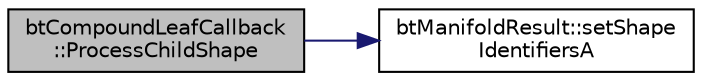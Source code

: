digraph "btCompoundLeafCallback::ProcessChildShape"
{
  edge [fontname="Helvetica",fontsize="10",labelfontname="Helvetica",labelfontsize="10"];
  node [fontname="Helvetica",fontsize="10",shape=record];
  rankdir="LR";
  Node1 [label="btCompoundLeafCallback\l::ProcessChildShape",height=0.2,width=0.4,color="black", fillcolor="grey75", style="filled", fontcolor="black"];
  Node1 -> Node2 [color="midnightblue",fontsize="10",style="solid",fontname="Helvetica"];
  Node2 [label="btManifoldResult::setShape\lIdentifiersA",height=0.2,width=0.4,color="black", fillcolor="white", style="filled",URL="$classbt_manifold_result.html#a01f472fc7b6d431845d22f55842f029d",tooltip="setShapeIdentifiersA/B provides experimental support for per-triangle material / custom material comb..."];
}
